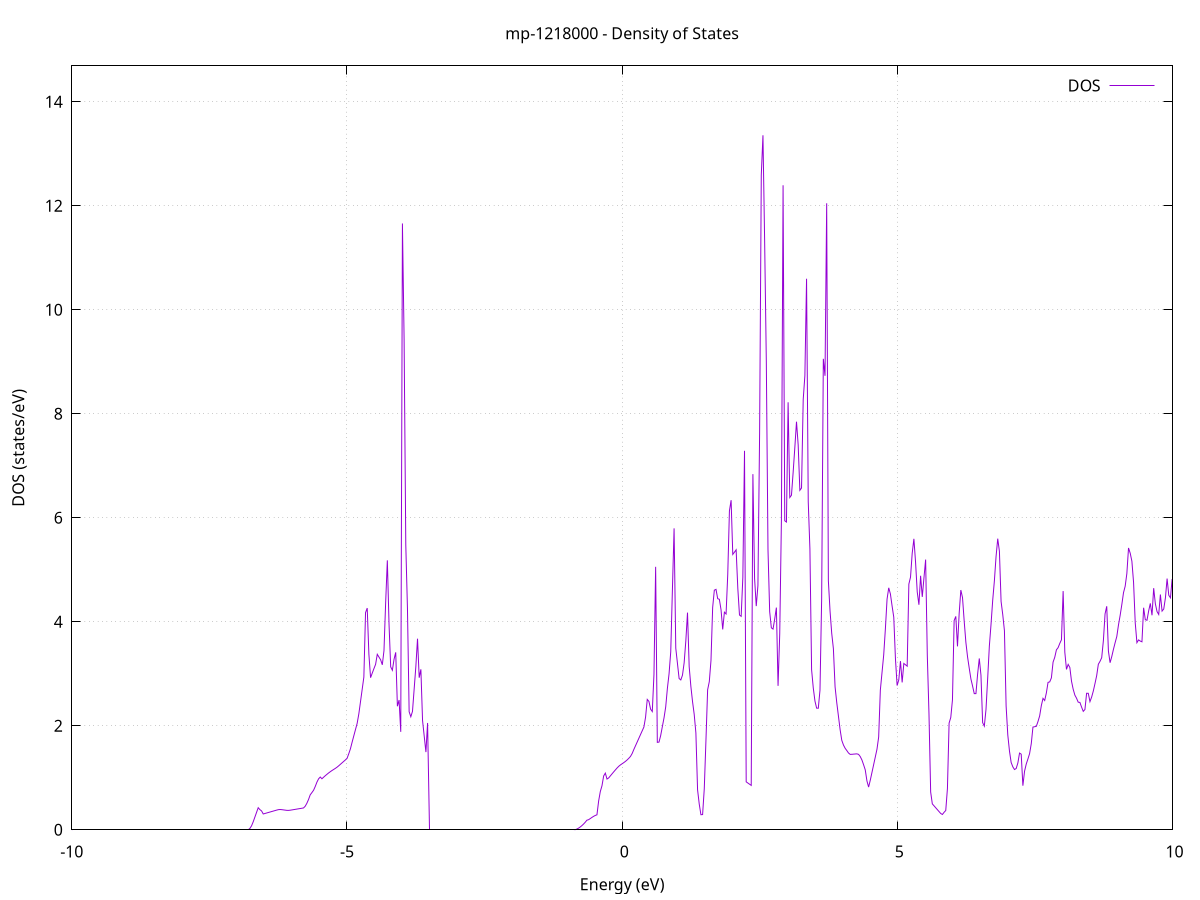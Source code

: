 set title 'mp-1218000 - Density of States'
set xlabel 'Energy (eV)'
set ylabel 'DOS (states/eV)'
set grid
set xrange [-10:10]
set yrange [0:14.689]
set xzeroaxis lt -1
set terminal png size 800,600
set output 'mp-1218000_dos_gnuplot.png'
plot '-' using 1:2 with lines title 'DOS'
-30.988500 0.000000
-30.958000 0.000000
-30.927500 0.000000
-30.897100 0.000000
-30.866600 0.000000
-30.836100 0.000000
-30.805600 0.000000
-30.775200 0.000000
-30.744700 0.000000
-30.714200 0.000000
-30.683800 0.000000
-30.653300 0.000000
-30.622800 0.000000
-30.592400 0.000000
-30.561900 0.000000
-30.531400 0.000000
-30.500900 0.000000
-30.470500 0.000000
-30.440000 0.000000
-30.409500 0.000000
-30.379100 0.000000
-30.348600 0.000000
-30.318100 0.000000
-30.287700 0.000000
-30.257200 0.000000
-30.226700 0.000000
-30.196200 0.000000
-30.165800 0.000000
-30.135300 0.000000
-30.104800 0.000000
-30.074400 0.000000
-30.043900 0.000000
-30.013400 0.000000
-29.983000 0.000000
-29.952500 0.000000
-29.922000 0.000000
-29.891600 0.000000
-29.861100 0.000000
-29.830600 0.000000
-29.800100 0.000000
-29.769700 0.000000
-29.739200 0.000000
-29.708700 0.000000
-29.678300 0.000000
-29.647800 0.000000
-29.617300 0.000000
-29.586900 0.000000
-29.556400 0.000000
-29.525900 0.000000
-29.495400 0.000000
-29.465000 0.000000
-29.434500 0.000000
-29.404000 0.000000
-29.373600 0.000000
-29.343100 0.000000
-29.312600 0.000000
-29.282200 0.000000
-29.251700 0.000000
-29.221200 0.000000
-29.190700 0.000000
-29.160300 0.000000
-29.129800 0.000000
-29.099300 0.000000
-29.068900 0.000000
-29.038400 0.000000
-29.007900 0.000000
-28.977500 0.000000
-28.947000 0.000000
-28.916500 0.000000
-28.886000 0.000000
-28.855600 0.000000
-28.825100 0.000000
-28.794600 0.000000
-28.764200 0.000000
-28.733700 0.000000
-28.703200 0.000000
-28.672800 0.000000
-28.642300 0.000000
-28.611800 0.000000
-28.581400 0.000000
-28.550900 0.000000
-28.520400 0.000000
-28.489900 0.000000
-28.459500 0.000000
-28.429000 0.000000
-28.398500 0.000000
-28.368100 0.000000
-28.337600 0.000000
-28.307100 0.000000
-28.276700 0.000000
-28.246200 0.000000
-28.215700 11.823200
-28.185200 7.265900
-28.154800 8.684500
-28.124300 11.576100
-28.093800 4.476500
-28.063400 7.270400
-28.032900 10.213100
-28.002400 13.421200
-27.972000 6.665500
-27.941500 44.211300
-27.911000 8.970500
-27.880500 8.048000
-27.850100 8.850300
-27.819600 11.945500
-27.789100 33.610300
-27.758700 16.476300
-27.728200 25.828400
-27.697700 34.306500
-27.667300 35.033500
-27.636800 9.221400
-27.606300 7.853200
-27.575900 7.161400
-27.545400 9.592500
-27.514900 10.786200
-27.484400 27.237100
-27.454000 19.087400
-27.423500 14.341800
-27.393000 15.711400
-27.362600 16.856600
-27.332100 24.378700
-27.301600 33.763700
-27.271200 18.321700
-27.240700 14.135600
-27.210200 9.440800
-27.179700 25.817100
-27.149300 30.807600
-27.118800 6.941200
-27.088300 3.931300
-27.057900 6.289000
-27.027400 6.387200
-26.996900 6.962200
-26.966500 8.411600
-26.936000 10.902400
-26.905500 29.481400
-26.875000 16.114900
-26.844600 10.625000
-26.814100 9.336200
-26.783600 0.000000
-26.753200 0.000000
-26.722700 0.000000
-26.692200 0.000000
-26.661800 0.000000
-26.631300 0.000000
-26.600800 0.000000
-26.570400 0.000000
-26.539900 0.000000
-26.509400 0.000000
-26.478900 0.000000
-26.448500 0.000000
-26.418000 0.000000
-26.387500 0.000000
-26.357100 0.000000
-26.326600 0.000000
-26.296100 0.000000
-26.265700 0.000000
-26.235200 0.000000
-26.204700 0.000000
-26.174200 0.000000
-26.143800 0.000000
-26.113300 0.000000
-26.082800 0.000000
-26.052400 0.000000
-26.021900 0.000000
-25.991400 0.000000
-25.961000 0.000000
-25.930500 0.000000
-25.900000 0.000000
-25.869500 0.000000
-25.839100 0.000000
-25.808600 0.000000
-25.778100 0.000000
-25.747700 0.000000
-25.717200 0.000000
-25.686700 0.000000
-25.656300 0.000000
-25.625800 0.000000
-25.595300 0.000000
-25.564800 0.000000
-25.534400 0.000000
-25.503900 0.000000
-25.473400 0.000000
-25.443000 0.000000
-25.412500 0.000000
-25.382000 0.000000
-25.351600 0.000000
-25.321100 0.000000
-25.290600 0.000000
-25.260200 0.000000
-25.229700 0.000000
-25.199200 0.000000
-25.168700 0.000000
-25.138300 0.000000
-25.107800 0.000000
-25.077300 0.000000
-25.046900 0.000000
-25.016400 0.000000
-24.985900 0.000000
-24.955500 0.000000
-24.925000 0.000000
-24.894500 0.000000
-24.864000 0.000000
-24.833600 0.000000
-24.803100 0.000000
-24.772600 0.000000
-24.742200 0.000000
-24.711700 0.000000
-24.681200 0.000000
-24.650800 0.000000
-24.620300 0.000000
-24.589800 0.000000
-24.559300 0.000000
-24.528900 0.000000
-24.498400 0.000000
-24.467900 0.000000
-24.437500 0.000000
-24.407000 0.000000
-24.376500 0.000000
-24.346100 0.000000
-24.315600 0.000000
-24.285100 0.000000
-24.254700 0.000000
-24.224200 0.000000
-24.193700 0.000000
-24.163200 0.000000
-24.132800 0.000000
-24.102300 0.000000
-24.071800 0.000000
-24.041400 0.000000
-24.010900 0.000000
-23.980400 0.000000
-23.950000 0.000000
-23.919500 0.000000
-23.889000 0.000000
-23.858500 0.000000
-23.828100 0.000000
-23.797600 0.000000
-23.767100 0.000000
-23.736700 0.000000
-23.706200 0.000000
-23.675700 0.000000
-23.645300 0.000000
-23.614800 0.000000
-23.584300 0.000000
-23.553800 0.000000
-23.523400 0.000000
-23.492900 0.000000
-23.462400 0.000000
-23.432000 0.000000
-23.401500 0.000000
-23.371000 0.000000
-23.340600 0.000000
-23.310100 0.000000
-23.279600 0.000000
-23.249200 0.000000
-23.218700 0.000000
-23.188200 0.000000
-23.157700 0.000000
-23.127300 0.000000
-23.096800 0.000000
-23.066300 0.000000
-23.035900 0.000000
-23.005400 0.000000
-22.974900 0.000000
-22.944500 0.000000
-22.914000 0.000000
-22.883500 0.000000
-22.853000 0.000000
-22.822600 0.000000
-22.792100 0.000000
-22.761600 0.000000
-22.731200 0.000000
-22.700700 0.000000
-22.670200 0.000000
-22.639800 0.000000
-22.609300 0.000000
-22.578800 0.000000
-22.548300 0.000000
-22.517900 0.000000
-22.487400 0.000000
-22.456900 0.000000
-22.426500 0.000000
-22.396000 0.000000
-22.365500 0.000000
-22.335100 0.000000
-22.304600 0.000000
-22.274100 0.000000
-22.243700 0.000000
-22.213200 0.000000
-22.182700 0.000000
-22.152200 0.000000
-22.121800 0.000000
-22.091300 0.000000
-22.060800 0.000000
-22.030400 0.000000
-21.999900 0.000000
-21.969400 0.000000
-21.939000 0.000000
-21.908500 0.000000
-21.878000 0.000000
-21.847500 0.000000
-21.817100 0.000000
-21.786600 0.000000
-21.756100 0.000000
-21.725700 0.000000
-21.695200 0.000000
-21.664700 0.000000
-21.634300 0.000000
-21.603800 0.000000
-21.573300 0.000000
-21.542800 0.000000
-21.512400 0.000000
-21.481900 0.000000
-21.451400 0.000000
-21.421000 0.000000
-21.390500 0.000000
-21.360000 0.000000
-21.329600 0.000000
-21.299100 0.000000
-21.268600 0.000000
-21.238100 0.000000
-21.207700 0.000000
-21.177200 0.000000
-21.146700 0.000000
-21.116300 0.000000
-21.085800 0.000000
-21.055300 0.000000
-21.024900 0.000000
-20.994400 0.000000
-20.963900 0.000000
-20.933500 0.000000
-20.903000 0.000000
-20.872500 0.000000
-20.842000 0.000000
-20.811600 0.000000
-20.781100 0.000000
-20.750600 0.000000
-20.720200 0.000000
-20.689700 0.000000
-20.659200 0.000000
-20.628800 0.000000
-20.598300 0.000000
-20.567800 0.000000
-20.537300 0.000000
-20.506900 0.000000
-20.476400 0.000000
-20.445900 0.000000
-20.415500 0.000000
-20.385000 0.000000
-20.354500 0.000000
-20.324100 0.000000
-20.293600 0.000000
-20.263100 0.000000
-20.232600 0.000000
-20.202200 0.000000
-20.171700 0.000000
-20.141200 0.000000
-20.110800 0.000000
-20.080300 0.000000
-20.049800 0.000000
-20.019400 0.000000
-19.988900 0.000000
-19.958400 0.000000
-19.928000 0.000000
-19.897500 0.000000
-19.867000 0.000000
-19.836500 0.000000
-19.806100 0.000000
-19.775600 0.000000
-19.745100 0.000000
-19.714700 0.000000
-19.684200 0.000000
-19.653700 0.000000
-19.623300 0.000000
-19.592800 0.000000
-19.562300 0.000000
-19.531800 0.000000
-19.501400 0.000000
-19.470900 0.000000
-19.440400 0.000000
-19.410000 0.000000
-19.379500 0.000000
-19.349000 0.000000
-19.318600 0.000000
-19.288100 0.000000
-19.257600 0.000000
-19.227100 0.000000
-19.196700 0.000000
-19.166200 0.000000
-19.135700 0.000000
-19.105300 0.000000
-19.074800 0.000000
-19.044300 0.000000
-19.013900 0.000000
-18.983400 0.000000
-18.952900 0.000000
-18.922500 0.000000
-18.892000 0.000000
-18.861500 0.000000
-18.831000 0.000000
-18.800600 0.000000
-18.770100 0.000000
-18.739600 0.000000
-18.709200 0.000000
-18.678700 0.000000
-18.648200 0.000000
-18.617800 0.000000
-18.587300 0.000000
-18.556800 0.000000
-18.526300 0.000000
-18.495900 0.000000
-18.465400 0.000000
-18.434900 0.000000
-18.404500 0.000000
-18.374000 0.000000
-18.343500 0.000000
-18.313100 0.000000
-18.282600 0.000000
-18.252100 0.000000
-18.221600 0.000000
-18.191200 0.000000
-18.160700 0.000000
-18.130200 0.000000
-18.099800 0.000000
-18.069300 0.000000
-18.038800 0.000000
-18.008400 0.000000
-17.977900 0.000000
-17.947400 0.000000
-17.916900 0.000000
-17.886500 0.000000
-17.856000 0.000000
-17.825500 0.000000
-17.795100 0.000000
-17.764600 0.000000
-17.734100 0.000000
-17.703700 0.000000
-17.673200 0.000000
-17.642700 0.000000
-17.612300 0.000000
-17.581800 0.000000
-17.551300 0.000000
-17.520800 0.000000
-17.490400 0.000000
-17.459900 0.000000
-17.429400 0.000000
-17.399000 0.000000
-17.368500 0.000000
-17.338000 0.000000
-17.307600 0.000000
-17.277100 0.000000
-17.246600 0.000000
-17.216100 0.000000
-17.185700 0.000000
-17.155200 0.000000
-17.124700 0.000000
-17.094300 0.000000
-17.063800 0.000000
-17.033300 0.000000
-17.002900 0.000000
-16.972400 0.000000
-16.941900 0.000000
-16.911400 0.000000
-16.881000 0.000000
-16.850500 0.000000
-16.820000 0.000000
-16.789600 0.000000
-16.759100 0.000000
-16.728600 0.000000
-16.698200 0.000000
-16.667700 0.000000
-16.637200 0.000000
-16.606800 0.000000
-16.576300 0.000000
-16.545800 0.000000
-16.515300 0.000000
-16.484900 0.000000
-16.454400 0.000000
-16.423900 0.000000
-16.393500 0.000000
-16.363000 0.000000
-16.332500 0.000000
-16.302100 0.000000
-16.271600 0.000000
-16.241100 0.000000
-16.210600 0.000000
-16.180200 0.000000
-16.149700 0.000000
-16.119200 0.000000
-16.088800 0.000000
-16.058300 0.000000
-16.027800 0.000000
-15.997400 0.000000
-15.966900 0.000000
-15.936400 0.000000
-15.905900 0.000000
-15.875500 0.000000
-15.845000 0.000000
-15.814500 0.000000
-15.784100 0.000000
-15.753600 0.000000
-15.723100 0.000000
-15.692700 0.000000
-15.662200 0.000000
-15.631700 0.000000
-15.601300 0.000000
-15.570800 0.000000
-15.540300 0.000000
-15.509800 0.000000
-15.479400 0.000000
-15.448900 0.000000
-15.418400 0.000000
-15.388000 0.000000
-15.357500 0.000000
-15.327000 0.000000
-15.296600 0.000000
-15.266100 0.000000
-15.235600 0.000000
-15.205100 0.000000
-15.174700 0.000000
-15.144200 0.000000
-15.113700 0.000000
-15.083300 0.000000
-15.052800 0.000000
-15.022300 0.000000
-14.991900 0.000000
-14.961400 0.000000
-14.930900 0.000000
-14.900400 0.000000
-14.870000 0.000000
-14.839500 0.000000
-14.809000 0.000000
-14.778600 0.000000
-14.748100 0.000000
-14.717600 0.000000
-14.687200 0.000000
-14.656700 0.000000
-14.626200 0.000000
-14.595800 0.000000
-14.565300 0.000000
-14.534800 0.000000
-14.504300 0.000000
-14.473900 0.000000
-14.443400 0.000000
-14.412900 0.000000
-14.382500 0.000000
-14.352000 0.000000
-14.321500 0.000000
-14.291100 0.000000
-14.260600 0.000000
-14.230100 0.000000
-14.199600 0.000000
-14.169200 0.000000
-14.138700 0.000000
-14.108200 0.000000
-14.077800 0.000000
-14.047300 0.000000
-14.016800 0.000000
-13.986400 0.000000
-13.955900 0.000000
-13.925400 0.000000
-13.894900 0.000000
-13.864500 0.000000
-13.834000 0.000000
-13.803500 0.000000
-13.773100 0.000000
-13.742600 0.000000
-13.712100 0.000000
-13.681700 0.000000
-13.651200 0.000000
-13.620700 0.000000
-13.590200 0.000000
-13.559800 0.000000
-13.529300 0.000000
-13.498800 0.000000
-13.468400 0.000000
-13.437900 0.000000
-13.407400 0.000000
-13.377000 0.000000
-13.346500 0.000000
-13.316000 0.000000
-13.285600 0.000000
-13.255100 0.000000
-13.224600 0.000000
-13.194100 0.000000
-13.163700 0.000000
-13.133200 0.000000
-13.102700 0.000000
-13.072300 0.000000
-13.041800 0.000000
-13.011300 0.000000
-12.980900 0.000000
-12.950400 0.000000
-12.919900 0.000000
-12.889400 0.000000
-12.859000 0.000000
-12.828500 0.000000
-12.798000 0.000000
-12.767600 0.000000
-12.737100 0.000000
-12.706600 0.000000
-12.676200 0.000000
-12.645700 0.000000
-12.615200 0.000000
-12.584700 0.000000
-12.554300 0.000000
-12.523800 0.000000
-12.493300 0.000000
-12.462900 0.000000
-12.432400 0.000000
-12.401900 0.000000
-12.371500 0.000000
-12.341000 0.000000
-12.310500 0.000000
-12.280100 0.000000
-12.249600 0.000000
-12.219100 0.000000
-12.188600 0.000000
-12.158200 0.000000
-12.127700 0.000000
-12.097200 0.000000
-12.066800 0.000000
-12.036300 0.000000
-12.005800 0.000000
-11.975400 0.000000
-11.944900 0.000000
-11.914400 0.000000
-11.883900 0.000000
-11.853500 0.000000
-11.823000 0.000000
-11.792500 0.000000
-11.762100 0.000000
-11.731600 0.000000
-11.701100 0.000000
-11.670700 0.000000
-11.640200 0.000000
-11.609700 0.000000
-11.579200 0.000000
-11.548800 0.000000
-11.518300 0.000000
-11.487800 0.000000
-11.457400 0.000000
-11.426900 0.000000
-11.396400 0.000000
-11.366000 0.000000
-11.335500 0.000000
-11.305000 0.000000
-11.274600 0.000000
-11.244100 0.000000
-11.213600 0.000000
-11.183100 0.000000
-11.152700 0.000000
-11.122200 0.000000
-11.091700 0.000000
-11.061300 0.000000
-11.030800 0.000000
-11.000300 0.000000
-10.969900 0.000000
-10.939400 0.000000
-10.908900 0.000000
-10.878400 0.000000
-10.848000 0.000000
-10.817500 0.000000
-10.787000 0.000000
-10.756600 0.000000
-10.726100 0.000000
-10.695600 0.000000
-10.665200 0.000000
-10.634700 0.000000
-10.604200 0.000000
-10.573700 0.000000
-10.543300 0.000000
-10.512800 0.000000
-10.482300 0.000000
-10.451900 0.000000
-10.421400 0.000000
-10.390900 0.000000
-10.360500 0.000000
-10.330000 0.000000
-10.299500 0.000000
-10.269000 0.000000
-10.238600 0.000000
-10.208100 0.000000
-10.177600 0.000000
-10.147200 0.000000
-10.116700 0.000000
-10.086200 0.000000
-10.055800 0.000000
-10.025300 0.000000
-9.994800 0.000000
-9.964400 0.000000
-9.933900 0.000000
-9.903400 0.000000
-9.872900 0.000000
-9.842500 0.000000
-9.812000 0.000000
-9.781500 0.000000
-9.751100 0.000000
-9.720600 0.000000
-9.690100 0.000000
-9.659700 0.000000
-9.629200 0.000000
-9.598700 0.000000
-9.568200 0.000000
-9.537800 0.000000
-9.507300 0.000000
-9.476800 0.000000
-9.446400 0.000000
-9.415900 0.000000
-9.385400 0.000000
-9.355000 0.000000
-9.324500 0.000000
-9.294000 0.000000
-9.263500 0.000000
-9.233100 0.000000
-9.202600 0.000000
-9.172100 0.000000
-9.141700 0.000000
-9.111200 0.000000
-9.080700 0.000000
-9.050300 0.000000
-9.019800 0.000000
-8.989300 0.000000
-8.958900 0.000000
-8.928400 0.000000
-8.897900 0.000000
-8.867400 0.000000
-8.837000 0.000000
-8.806500 0.000000
-8.776000 0.000000
-8.745600 0.000000
-8.715100 0.000000
-8.684600 0.000000
-8.654200 0.000000
-8.623700 0.000000
-8.593200 0.000000
-8.562700 0.000000
-8.532300 0.000000
-8.501800 0.000000
-8.471300 0.000000
-8.440900 0.000000
-8.410400 0.000000
-8.379900 0.000000
-8.349500 0.000000
-8.319000 0.000000
-8.288500 0.000000
-8.258000 0.000000
-8.227600 0.000000
-8.197100 0.000000
-8.166600 0.000000
-8.136200 0.000000
-8.105700 0.000000
-8.075200 0.000000
-8.044800 0.000000
-8.014300 0.000000
-7.983800 0.000000
-7.953400 0.000000
-7.922900 0.000000
-7.892400 0.000000
-7.861900 0.000000
-7.831500 0.000000
-7.801000 0.000000
-7.770500 0.000000
-7.740100 0.000000
-7.709600 0.000000
-7.679100 0.000000
-7.648700 0.000000
-7.618200 0.000000
-7.587700 0.000000
-7.557200 0.000000
-7.526800 0.000000
-7.496300 0.000000
-7.465800 0.000000
-7.435400 0.000000
-7.404900 0.000000
-7.374400 0.000000
-7.344000 0.000000
-7.313500 0.000000
-7.283000 0.000000
-7.252500 0.000000
-7.222100 0.000000
-7.191600 0.000000
-7.161100 0.000000
-7.130700 0.000000
-7.100200 0.000000
-7.069700 0.000000
-7.039300 0.000000
-7.008800 0.000000
-6.978300 0.000000
-6.947900 0.000000
-6.917400 0.000000
-6.886900 0.000000
-6.856400 0.000000
-6.826000 0.000000
-6.795500 0.000000
-6.765000 0.024300
-6.734600 0.074200
-6.704100 0.152400
-6.673600 0.242900
-6.643200 0.333500
-6.612700 0.424200
-6.582200 0.387600
-6.551700 0.362600
-6.521300 0.303900
-6.490800 0.313200
-6.460300 0.322500
-6.429900 0.331800
-6.399400 0.341100
-6.368900 0.350400
-6.338500 0.359700
-6.308000 0.369000
-6.277500 0.378300
-6.247000 0.386700
-6.216600 0.389600
-6.186100 0.387000
-6.155600 0.382600
-6.125200 0.378100
-6.094700 0.373700
-6.064200 0.372600
-6.033800 0.376000
-6.003300 0.381400
-5.972800 0.386800
-5.942300 0.392300
-5.911900 0.397700
-5.881400 0.403100
-5.850900 0.408500
-5.820500 0.414000
-5.790000 0.419400
-5.759500 0.451800
-5.729100 0.508400
-5.698600 0.581700
-5.668100 0.671000
-5.637700 0.714400
-5.607200 0.759400
-5.576700 0.831800
-5.546200 0.915400
-5.515800 0.979500
-5.485300 1.014000
-5.454800 0.981200
-5.424400 1.010600
-5.393900 1.039700
-5.363400 1.066700
-5.333000 1.093100
-5.302500 1.117100
-5.272000 1.139400
-5.241500 1.160000
-5.211100 1.180700
-5.180600 1.203400
-5.150100 1.230000
-5.119700 1.258400
-5.089200 1.286900
-5.058700 1.315300
-5.028300 1.343700
-4.997800 1.374300
-4.967300 1.462200
-4.936800 1.558300
-4.906400 1.684700
-4.875900 1.805800
-4.845400 1.926700
-4.815000 2.046100
-4.784500 2.228200
-4.754000 2.464000
-4.723600 2.700000
-4.693100 2.935900
-4.662600 4.175800
-4.632200 4.262700
-4.601700 3.375400
-4.571200 2.924400
-4.540700 3.012300
-4.510300 3.098000
-4.479800 3.181000
-4.449300 3.374200
-4.418900 3.321600
-4.388400 3.269000
-4.357900 3.171800
-4.327500 3.444800
-4.297000 4.372200
-4.266500 5.181100
-4.236000 3.960700
-4.205600 3.133000
-4.175100 3.067300
-4.144600 3.279200
-4.114200 3.411700
-4.083700 2.375300
-4.053200 2.494900
-4.022800 1.883000
-3.992300 11.658300
-3.961800 9.433600
-3.931300 5.481700
-3.900900 4.255700
-3.870400 2.269100
-3.839900 2.173300
-3.809500 2.277600
-3.779000 2.708000
-3.748500 3.138500
-3.718100 3.674000
-3.687600 2.924200
-3.657100 3.085300
-3.626700 2.101200
-3.596200 1.797700
-3.565700 1.494300
-3.535200 2.053600
-3.504800 0.000000
-3.474300 0.000000
-3.443800 0.000000
-3.413400 0.000000
-3.382900 0.000000
-3.352400 0.000000
-3.322000 0.000000
-3.291500 0.000000
-3.261000 0.000000
-3.230500 0.000000
-3.200100 0.000000
-3.169600 0.000000
-3.139100 0.000000
-3.108700 0.000000
-3.078200 0.000000
-3.047700 0.000000
-3.017300 0.000000
-2.986800 0.000000
-2.956300 0.000000
-2.925800 0.000000
-2.895400 0.000000
-2.864900 0.000000
-2.834400 0.000000
-2.804000 0.000000
-2.773500 0.000000
-2.743000 0.000000
-2.712600 0.000000
-2.682100 0.000000
-2.651600 0.000000
-2.621100 0.000000
-2.590700 0.000000
-2.560200 0.000000
-2.529700 0.000000
-2.499300 0.000000
-2.468800 0.000000
-2.438300 0.000000
-2.407900 0.000000
-2.377400 0.000000
-2.346900 0.000000
-2.316500 0.000000
-2.286000 0.000000
-2.255500 0.000000
-2.225000 0.000000
-2.194600 0.000000
-2.164100 0.000000
-2.133600 0.000000
-2.103200 0.000000
-2.072700 0.000000
-2.042200 0.000000
-2.011800 0.000000
-1.981300 0.000000
-1.950800 0.000000
-1.920300 0.000000
-1.889900 0.000000
-1.859400 0.000000
-1.828900 0.000000
-1.798500 0.000000
-1.768000 0.000000
-1.737500 0.000000
-1.707100 0.000000
-1.676600 0.000000
-1.646100 0.000000
-1.615600 0.000000
-1.585200 0.000000
-1.554700 0.000000
-1.524200 0.000000
-1.493800 0.000000
-1.463300 0.000000
-1.432800 0.000000
-1.402400 0.000000
-1.371900 0.000000
-1.341400 0.000000
-1.311000 0.000000
-1.280500 0.000000
-1.250000 0.000000
-1.219500 0.000000
-1.189100 0.000000
-1.158600 0.000000
-1.128100 0.000000
-1.097700 0.000000
-1.067200 0.000000
-1.036700 0.000000
-1.006300 0.000000
-0.975800 0.000000
-0.945300 0.000000
-0.914800 0.000000
-0.884400 0.000000
-0.853900 0.002000
-0.823400 0.013400
-0.793000 0.030900
-0.762500 0.052900
-0.732000 0.079300
-0.701600 0.109800
-0.671100 0.144400
-0.640600 0.184200
-0.610100 0.193800
-0.579700 0.215000
-0.549200 0.237500
-0.518700 0.258200
-0.488300 0.275400
-0.457800 0.287900
-0.427300 0.551700
-0.396900 0.734700
-0.366400 0.846700
-0.335900 1.035500
-0.305500 1.089300
-0.275000 0.975500
-0.244500 0.997400
-0.214000 1.036400
-0.183600 1.075400
-0.153100 1.113700
-0.122600 1.151100
-0.092200 1.187900
-0.061700 1.220800
-0.031200 1.247100
-0.000800 1.269300
0.029700 1.291200
0.060200 1.315200
0.090700 1.343100
0.121100 1.374900
0.151600 1.410500
0.182100 1.466800
0.212500 1.544200
0.243000 1.616100
0.273500 1.688100
0.303900 1.760100
0.334400 1.832000
0.364900 1.904000
0.395400 1.975900
0.425800 2.166500
0.456300 2.506500
0.486800 2.468300
0.517200 2.319100
0.547700 2.273700
0.578200 2.986500
0.608600 5.056400
0.639100 1.680900
0.669600 1.685800
0.700000 1.811600
0.730500 1.983600
0.761000 2.152800
0.791500 2.362900
0.821900 2.717200
0.852400 3.000300
0.882900 3.421400
0.913300 4.615100
0.943800 5.795600
0.974300 3.493100
1.004700 3.200800
1.035200 2.908400
1.065700 2.881100
1.096200 2.972500
1.126600 3.211200
1.157100 3.632700
1.187600 4.175100
1.218000 3.137200
1.248500 2.759200
1.279000 2.464300
1.309400 2.219300
1.339900 1.861900
1.370400 0.768900
1.400900 0.494200
1.431300 0.289700
1.461800 0.292400
1.492300 0.788300
1.522700 1.718600
1.553200 2.691300
1.583700 2.849400
1.614100 3.254700
1.644600 4.274700
1.675100 4.607200
1.705600 4.623000
1.736000 4.444400
1.766500 4.431300
1.797000 4.229800
1.827400 3.852600
1.857900 4.184000
1.888400 4.149900
1.918800 4.911000
1.949300 6.132500
1.979800 6.337800
2.010200 5.294800
2.040700 5.337800
2.071200 5.383700
2.101700 4.642200
2.132100 4.129300
2.162600 4.104400
2.193100 4.852600
2.223500 7.286800
2.254000 0.921700
2.284500 0.898900
2.314900 0.876200
2.345400 0.853500
2.375900 6.839000
2.406400 4.832500
2.436800 4.300800
2.467300 4.697900
2.497800 7.628300
2.528200 12.589600
2.558700 13.354000
2.589200 11.319700
2.619600 9.006600
2.650100 5.387200
2.680600 4.194000
2.711100 3.883400
2.741500 3.858900
2.772000 4.051800
2.802500 4.272200
2.832900 2.767800
2.863400 3.766800
2.893900 5.956700
2.924300 12.392900
2.954800 5.941600
2.985300 5.917700
3.015700 8.220100
3.046200 6.389100
3.076700 6.433300
3.107200 6.874800
3.137600 7.346800
3.168100 7.846700
3.198600 7.398900
3.229000 6.526900
3.259500 6.572000
3.290000 8.274300
3.320400 8.731200
3.350900 10.595500
3.381400 6.308900
3.411900 5.400100
3.442300 3.078200
3.472800 2.727100
3.503300 2.476000
3.533700 2.338900
3.564200 2.337500
3.594700 2.683200
3.625100 4.435700
3.655600 9.055800
3.686100 8.729300
3.716600 12.047500
3.747000 4.790500
3.777500 4.206000
3.808000 3.777400
3.838400 3.482600
3.868900 2.748600
3.899400 2.446600
3.929800 2.187000
3.960300 1.926200
3.990800 1.720800
4.021200 1.630200
4.051700 1.567700
4.082200 1.523500
4.112700 1.476700
4.143100 1.450300
4.173600 1.450900
4.204100 1.454500
4.234500 1.457500
4.265000 1.459800
4.295500 1.450300
4.325900 1.408400
4.356400 1.343400
4.386900 1.251500
4.417400 1.151600
4.447800 0.939000
4.478300 0.821600
4.508800 0.953700
4.539200 1.102600
4.569700 1.251700
4.600200 1.401100
4.630600 1.550800
4.661100 1.784300
4.691600 2.686400
4.722100 3.025200
4.752500 3.361900
4.783000 3.861500
4.813500 4.435300
4.843900 4.652500
4.874400 4.533700
4.904900 4.303400
4.935300 4.087700
4.965800 3.292100
4.996300 2.773700
5.026800 2.884300
5.057200 3.243400
5.087700 2.833800
5.118200 3.198200
5.148600 3.172800
5.179100 3.145800
5.209600 4.723600
5.240000 4.859400
5.270500 5.317700
5.301000 5.594900
5.331400 5.146700
5.361900 4.573600
5.392400 4.326500
5.422900 4.884700
5.453300 4.477600
5.483800 4.842900
5.514300 5.195500
5.544700 3.357800
5.575200 2.229700
5.605700 0.726200
5.636100 0.498100
5.666600 0.461100
5.697100 0.424000
5.727600 0.387000
5.758000 0.350100
5.788500 0.313200
5.819000 0.294000
5.849400 0.335900
5.879900 0.370400
5.910400 0.792000
5.940800 2.051300
5.971300 2.160200
6.001800 2.497000
6.032300 4.022500
6.062700 4.103500
6.093200 3.527200
6.123700 4.158500
6.154100 4.609700
6.184600 4.463500
6.215100 4.012000
6.245500 3.606300
6.276000 3.325000
6.306500 3.108300
6.336900 2.901500
6.367400 2.763500
6.397900 2.617500
6.428400 2.618200
6.458800 2.992600
6.489300 3.293900
6.519800 2.972200
6.550200 2.061000
6.580700 1.992800
6.611200 2.312600
6.641600 2.908100
6.672100 3.529700
6.702600 3.949700
6.733100 4.412900
6.763500 4.785300
6.794000 5.253600
6.824500 5.597700
6.854900 5.356000
6.885400 4.390700
6.915900 4.135300
6.946300 3.827300
6.976800 2.381600
7.007300 1.823400
7.037800 1.514300
7.068200 1.294600
7.098700 1.210700
7.129200 1.158400
7.159600 1.178000
7.190100 1.283600
7.220600 1.474800
7.251000 1.454100
7.281500 0.847500
7.312000 1.126600
7.342400 1.263500
7.372900 1.360900
7.403400 1.464200
7.433900 1.656100
7.464300 1.974700
7.494800 1.981800
7.525300 1.988600
7.555700 2.081000
7.586200 2.189600
7.616700 2.387400
7.647100 2.527400
7.677600 2.485400
7.708100 2.631500
7.738600 2.834600
7.769000 2.843500
7.799500 2.921000
7.830000 3.224100
7.860400 3.315600
7.890900 3.460000
7.921400 3.502300
7.951800 3.583000
7.982300 3.653600
8.012800 4.590100
8.043300 3.416200
8.073700 3.083900
8.104200 3.180400
8.134700 3.121000
8.165100 2.856300
8.195600 2.701600
8.226100 2.588800
8.256500 2.529800
8.287000 2.453200
8.317500 2.448900
8.347900 2.359500
8.378400 2.277200
8.408900 2.313000
8.439400 2.625000
8.469800 2.623800
8.500300 2.463900
8.530800 2.551600
8.561200 2.668100
8.591700 2.811800
8.622200 2.963000
8.652600 3.183100
8.683100 3.238900
8.713600 3.309400
8.744100 3.635900
8.774500 4.151100
8.805000 4.297800
8.835500 3.437100
8.865900 3.212300
8.896400 3.330400
8.926900 3.469000
8.957300 3.596400
8.987800 3.715700
9.018300 3.937400
9.048800 4.122500
9.079200 4.330500
9.109700 4.558700
9.140200 4.683300
9.170600 4.927700
9.201100 5.419000
9.231600 5.318400
9.262000 5.165200
9.292500 4.758800
9.323000 3.979100
9.353500 3.597700
9.383900 3.650900
9.414400 3.628300
9.444900 3.614500
9.475300 4.269300
9.505800 4.038700
9.536300 4.028500
9.566700 4.208400
9.597200 4.353200
9.627700 4.125000
9.658100 4.646200
9.688600 4.345400
9.719100 4.195800
9.749600 4.140100
9.780000 4.523600
9.810500 4.205100
9.841000 4.245600
9.871400 4.459600
9.901900 4.830000
9.932400 4.509600
9.962800 4.460500
9.993300 4.820900
10.023800 4.684200
10.054300 4.751800
10.084700 4.523500
10.115200 4.630500
10.145700 4.722700
10.176100 4.739700
10.206600 4.729100
10.237100 4.714100
10.267500 4.775300
10.298000 4.924500
10.328500 5.295300
10.359000 5.550500
10.389400 6.131500
10.419900 6.318900
10.450400 6.396000
10.480800 6.490200
10.511300 5.987700
10.541800 6.083700
10.572200 6.223100
10.602700 6.406400
10.633200 6.524300
10.663600 6.659700
10.694100 7.114900
10.724600 6.035700
10.755100 6.124300
10.785500 6.579500
10.816000 7.019500
10.846500 6.847300
10.876900 5.631300
10.907400 5.111600
10.937900 4.959300
10.968300 4.806300
10.998800 4.716100
11.029300 5.411200
11.059800 6.767100
11.090200 7.298500
11.120700 7.403500
11.151200 6.285600
11.181600 5.404300
11.212100 4.343000
11.242600 3.714800
11.273000 3.522500
11.303500 3.588000
11.334000 4.734300
11.364500 4.828800
11.394900 4.893000
11.425400 5.307600
11.455900 5.748800
11.486300 6.113000
11.516800 6.650800
11.547300 4.786500
11.577700 4.492800
11.608200 4.733300
11.638700 4.815300
11.669100 5.231300
11.699600 5.292200
11.730100 5.321600
11.760600 5.623400
11.791000 6.422900
11.821500 7.571600
11.852000 7.731700
11.882400 6.615200
11.912900 5.942900
11.943400 4.120700
11.973800 3.601100
12.004300 3.440300
12.034800 3.474200
12.065300 3.731500
12.095700 4.077600
12.126200 4.196400
12.156700 4.135400
12.187100 4.032900
12.217600 4.052800
12.248100 4.219100
12.278500 5.318600
12.309000 5.179500
12.339500 4.793700
12.370000 4.743800
12.400400 4.686600
12.430900 4.623100
12.461400 4.628900
12.491800 4.630000
12.522300 4.877100
12.552800 5.519800
12.583200 5.281000
12.613700 4.849300
12.644200 4.581300
12.674700 4.306700
12.705100 4.015600
12.735600 3.777700
12.766100 3.676300
12.796500 3.594400
12.827000 3.192900
12.857500 2.052700
12.887900 1.997300
12.918400 2.603600
12.948900 3.296800
12.979300 4.179700
13.009800 4.910700
13.040300 5.510500
13.070800 5.677900
13.101200 6.210400
13.131700 7.053800
13.162200 6.528500
13.192600 5.397700
13.223100 3.930900
13.253600 2.070900
13.284000 1.905300
13.314500 2.103000
13.345000 2.371700
13.375500 2.472600
13.405900 2.684100
13.436400 2.881000
13.466900 2.364800
13.497300 2.443700
13.527800 2.557900
13.558300 2.697100
13.588700 2.963100
13.619200 3.410500
13.649700 3.557100
13.680200 4.194500
13.710600 4.275200
13.741100 4.004800
13.771600 3.422900
13.802000 3.012400
13.832500 3.036300
13.863000 3.223300
13.893400 3.358200
13.923900 3.469300
13.954400 3.504700
13.984800 2.697500
14.015300 2.817800
14.045800 2.873700
14.076300 2.984600
14.106700 2.963700
14.137200 2.900900
14.167700 2.976000
14.198100 2.984400
14.228600 3.134700
14.259100 3.406900
14.289500 3.635600
14.320000 3.938900
14.350500 4.103300
14.381000 4.139700
14.411400 4.451700
14.441900 5.104500
14.472400 6.086100
14.502800 5.313100
14.533300 4.454100
14.563800 4.463900
14.594200 4.685300
14.624700 4.246400
14.655200 3.324300
14.685700 2.931300
14.716100 2.847200
14.746600 2.211400
14.777100 1.445700
14.807500 1.433500
14.838000 1.431900
14.868500 1.502700
14.898900 2.716300
14.929400 2.554800
14.959900 3.362500
14.990300 3.890500
15.020800 4.478600
15.051300 5.054400
15.081800 4.723400
15.112200 4.524700
15.142700 4.528700
15.173200 4.845100
15.203600 4.935500
15.234100 4.478900
15.264600 3.501200
15.295000 2.648200
15.325500 2.267000
15.356000 3.949700
15.386500 2.650200
15.416900 2.876100
15.447400 3.298300
15.477900 3.921500
15.508300 4.045600
15.538800 4.196800
15.569300 4.237100
15.599700 4.307000
15.630200 4.615800
15.660700 5.493500
15.691200 5.997800
15.721600 4.479800
15.752100 3.642200
15.782600 2.896200
15.813000 2.478800
15.843500 2.200700
15.874000 2.095300
15.904400 2.093400
15.934900 2.315400
15.965400 2.587100
15.995800 2.751500
16.026300 3.553800
16.056800 2.795900
16.087300 2.194800
16.117700 2.007000
16.148200 1.927900
16.178700 1.878400
16.209100 1.853900
16.239600 1.843100
16.270100 1.834600
16.300500 1.820200
16.331000 1.792400
16.361500 1.765100
16.392000 1.752000
16.422400 1.756700
16.452900 1.787200
16.483400 1.824500
16.513800 1.871700
16.544300 1.936000
16.574800 2.362300
16.605200 2.289200
16.635700 2.190200
16.666200 2.258200
16.696700 2.363100
16.727100 2.424700
16.757600 2.467000
16.788100 2.521900
16.818500 2.551100
16.849000 2.612400
16.879500 2.715000
16.909900 2.487600
16.940400 2.252400
16.970900 1.873600
17.001400 1.826800
17.031800 1.867500
17.062300 1.978100
17.092800 2.270300
17.123200 2.128800
17.153700 2.224800
17.184200 2.350600
17.214600 2.517400
17.245100 3.028500
17.275600 4.053000
17.306000 2.927600
17.336500 2.675300
17.367000 2.407100
17.397500 2.306600
17.427900 2.360400
17.458400 2.364000
17.488900 2.298700
17.519300 2.399500
17.549800 2.676200
17.580300 2.933100
17.610700 2.870100
17.641200 3.060500
17.671700 2.928300
17.702200 2.768600
17.732600 2.786600
17.763100 2.965600
17.793600 2.962300
17.824000 2.788100
17.854500 2.657500
17.885000 2.516000
17.915400 2.306500
17.945900 1.959000
17.976400 1.437400
18.006900 1.189100
18.037300 1.108300
18.067800 1.321800
18.098300 0.982400
18.128700 0.965700
18.159200 0.975800
18.189700 1.017200
18.220100 1.238900
18.250600 1.561100
18.281100 1.754800
18.311500 2.385600
18.342000 3.519300
18.372500 4.000600
18.403000 4.319200
18.433400 5.464800
18.463900 5.335000
18.494400 5.513100
18.524800 5.263100
18.555300 4.937700
18.585800 4.320900
18.616200 3.525400
18.646700 3.140300
18.677200 2.248700
18.707700 1.722000
18.738100 1.820700
18.768600 1.470200
18.799100 2.393100
18.829500 5.217700
18.860000 10.525600
18.890500 5.561600
18.920900 4.786600
18.951400 4.233600
18.981900 3.918000
19.012400 3.625100
19.042800 3.260500
19.073300 2.971600
19.103800 2.792500
19.134200 2.871700
19.164700 3.196000
19.195200 3.543100
19.225600 4.831600
19.256100 8.563900
19.286600 6.185100
19.317000 6.668600
19.347500 9.437600
19.378000 6.000600
19.408500 5.185500
19.438900 4.559300
19.469400 4.475200
19.499900 4.630900
19.530300 5.195400
19.560800 5.197900
19.591300 5.137200
19.621700 5.055300
19.652200 5.002700
19.682700 5.011700
19.713200 5.650700
19.743600 7.925300
19.774100 74.459700
19.804600 6.468000
19.835000 4.830600
19.865500 4.288400
19.896000 4.148100
19.926400 4.400700
19.956900 4.818900
19.987400 5.634600
20.017900 5.106900
20.048300 5.041700
20.078800 4.792000
20.109300 4.399700
20.139700 4.125200
20.170200 3.780900
20.200700 3.627900
20.231100 3.349200
20.261600 3.168900
20.292100 2.811900
20.322600 2.853700
20.353000 2.882000
20.383500 2.844500
20.414000 2.778100
20.444400 2.690200
20.474900 2.540700
20.505400 2.777000
20.535800 2.675600
20.566300 2.550100
20.596800 2.690700
20.627200 2.474900
20.657700 2.182400
20.688200 2.001100
20.718700 2.148100
20.749100 2.195300
20.779600 2.285200
20.810100 2.365300
20.840500 2.491900
20.871000 2.807500
20.901500 3.236900
20.931900 3.415900
20.962400 3.760200
20.992900 4.013300
21.023400 3.624400
21.053800 3.576400
21.084300 3.829600
21.114800 4.040600
21.145200 3.879000
21.175700 3.613500
21.206200 3.193200
21.236600 2.996500
21.267100 3.265600
21.297600 3.750600
21.328100 4.188500
21.358500 4.515500
21.389000 4.404200
21.419500 4.563800
21.449900 4.595500
21.480400 4.381200
21.510900 4.043600
21.541300 4.068600
21.571800 4.089600
21.602300 4.205400
21.632700 4.208300
21.663200 4.385400
21.693700 4.603900
21.724200 4.765300
21.754600 4.653800
21.785100 4.550200
21.815600 4.569100
21.846000 4.266900
21.876500 4.063600
21.907000 3.944600
21.937400 4.049000
21.967900 4.006800
21.998400 3.744500
22.028900 3.469700
22.059300 3.360100
22.089800 3.584500
22.120300 3.714300
22.150700 3.797600
22.181200 3.691600
22.211700 3.557200
22.242100 3.463600
22.272600 3.423500
22.303100 3.457400
22.333600 3.523000
22.364000 3.724800
22.394500 3.790900
22.425000 3.622600
22.455400 4.025000
22.485900 3.870800
22.516400 4.258200
22.546800 4.155900
22.577300 4.245900
22.607800 3.577000
22.638200 3.504000
22.668700 3.320000
22.699200 3.092900
22.729700 2.825400
22.760100 2.861900
22.790600 3.008900
22.821100 2.629900
22.851500 2.530000
22.882000 2.457000
22.912500 2.465200
22.942900 2.459700
22.973400 2.457300
23.003900 2.456700
23.034400 2.420300
23.064800 2.388300
23.095300 2.399600
23.125800 2.439200
23.156200 2.542700
23.186700 2.705200
23.217200 2.769300
23.247600 2.458900
23.278100 2.231900
23.308600 2.297200
23.339100 2.365400
23.369500 2.819200
23.400000 2.876400
23.430500 2.596800
23.460900 2.377800
23.491400 2.324800
23.521900 2.351500
23.552300 2.458900
23.582800 2.768100
23.613300 3.295600
23.643700 3.996700
23.674200 4.740900
23.704700 5.363500
23.735200 5.019100
23.765600 4.738600
23.796100 4.506000
23.826600 4.250900
23.857000 4.166100
23.887500 3.890800
23.918000 3.087900
23.948400 2.700800
23.978900 2.515300
24.009400 2.702900
24.039900 3.230000
24.070300 3.395700
24.100800 3.743100
24.131300 4.017900
24.161700 4.098400
24.192200 4.795800
24.222700 5.182200
24.253100 4.096000
24.283600 3.862100
24.314100 3.786100
24.344600 3.869500
24.375000 4.064300
24.405500 4.333200
24.436000 4.463400
24.466400 4.597500
24.496900 4.820900
24.527400 5.083600
24.557800 5.385900
24.588300 5.482000
24.618800 5.066700
24.649300 4.579200
24.679700 4.274600
24.710200 3.776500
24.740700 3.430200
24.771100 3.208000
24.801600 2.834800
24.832100 2.602500
24.862500 2.397500
24.893000 2.220300
24.923500 2.096500
24.953900 2.022900
24.984400 1.984000
25.014900 1.824200
25.045400 1.713900
25.075800 1.604000
25.106300 1.552700
25.136800 1.436000
25.167200 1.373600
25.197700 1.332400
25.228200 1.289200
25.258600 1.256500
25.289100 1.233800
25.319600 1.208900
25.350100 1.176000
25.380500 1.143300
25.411000 1.112100
25.441500 1.087100
25.471900 1.080500
25.502400 1.006200
25.532900 0.867600
25.563300 0.821700
25.593800 0.793900
25.624300 0.768000
25.654800 0.732000
25.685200 0.575700
25.715700 0.551700
25.746200 0.530600
25.776600 0.505600
25.807100 0.478700
25.837600 0.449900
25.868000 0.418900
25.898500 0.402300
25.929000 0.388300
25.959400 0.376500
25.989900 0.369700
26.020400 0.365300
26.050900 0.361900
26.081300 0.359300
26.111800 0.358000
26.142300 0.359300
26.172700 0.362500
26.203200 0.367600
26.233700 0.399000
26.264100 0.547200
26.294600 0.602600
26.325100 0.614900
26.355600 0.620100
26.386000 0.630200
26.416500 0.638200
26.447000 0.655100
26.477400 0.762300
26.507900 0.827900
26.538400 0.820200
26.568800 0.728500
26.599300 0.584600
26.629800 0.531700
26.660300 0.510100
26.690700 0.588200
26.721200 0.422200
26.751700 0.442600
26.782100 0.467100
26.812600 0.543900
26.843100 0.701800
26.873500 0.859700
26.904000 1.101000
26.934500 0.684900
26.964900 0.619900
26.995400 0.781200
27.025900 0.285600
27.056400 0.207000
27.086800 0.212200
27.117300 0.104000
27.147800 0.028900
27.178200 0.000200
27.208700 0.000000
27.239200 0.000000
27.269600 0.000000
27.300100 0.000000
27.330600 0.000000
27.361100 0.000000
27.391500 0.000000
27.422000 0.000000
27.452500 0.000000
27.482900 0.000000
27.513400 0.000000
27.543900 0.000000
27.574300 0.000000
27.604800 0.000000
27.635300 0.000000
27.665800 0.000000
27.696200 0.000000
27.726700 0.000000
27.757200 0.000000
27.787600 0.000000
27.818100 0.000000
27.848600 0.000000
27.879000 0.000000
27.909500 0.000000
27.940000 0.000000
27.970500 0.000000
28.000900 0.000000
28.031400 0.000000
28.061900 0.000000
28.092300 0.000000
28.122800 0.000000
28.153300 0.000000
28.183700 0.000000
28.214200 0.000000
28.244700 0.000000
28.275100 0.000000
28.305600 0.000000
28.336100 0.000000
28.366600 0.000000
28.397000 0.000000
28.427500 0.000000
28.458000 0.000000
28.488400 0.000000
28.518900 0.000000
28.549400 0.000000
28.579800 0.000000
28.610300 0.000000
28.640800 0.000000
28.671300 0.000000
28.701700 0.000000
28.732200 0.000000
28.762700 0.000000
28.793100 0.000000
28.823600 0.000000
28.854100 0.000000
28.884500 0.000000
28.915000 0.000000
28.945500 0.000000
28.976000 0.000000
29.006400 0.000000
29.036900 0.000000
29.067400 0.000000
29.097800 0.000000
29.128300 0.000000
29.158800 0.000000
29.189200 0.000000
29.219700 0.000000
29.250200 0.000000
29.280600 0.000000
29.311100 0.000000
29.341600 0.000000
29.372100 0.000000
29.402500 0.000000
29.433000 0.000000
29.463500 0.000000
29.493900 0.000000
29.524400 0.000000
29.554900 0.000000
29.585300 0.000000
29.615800 0.000000
29.646300 0.000000
29.676800 0.000000
29.707200 0.000000
29.737700 0.000000
29.768200 0.000000
29.798600 0.000000
29.829100 0.000000
29.859600 0.000000
29.890000 0.000000
29.920500 0.000000
29.951000 0.000000
e

